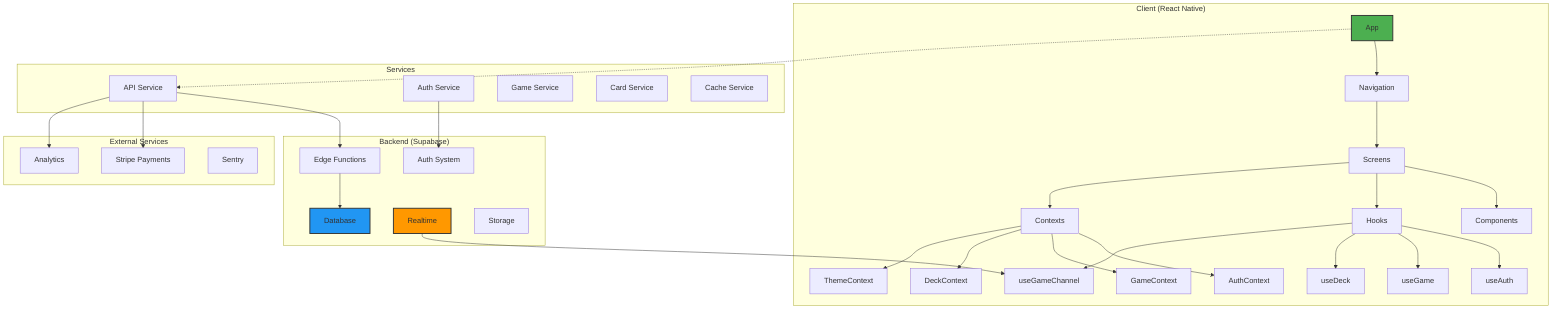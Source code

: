 graph TB
    subgraph "Client (React Native)"
        A[App] --> B[Navigation]
        B --> C[Screens]
        C --> D[Components]
        C --> E[Hooks]
        C --> F[Contexts]

        F --> G[AuthContext]
        F --> H[GameContext]
        F --> I[DeckContext]
        F --> J[ThemeContext]

        E --> K[useAuth]
        E --> L[useGame]
        E --> M[useDeck]
        E --> N[useGameChannel]
    end

    subgraph "Services"
        O[API Service]
        P[Auth Service]
        Q[Game Service]
        R[Card Service]
        S[Cache Service]
    end

    subgraph "Backend (Supabase)"
        T[Edge Functions]
        U[Database]
        V[Realtime]
        W[Storage]
        X[Auth System]
    end

    subgraph "External Services"
        Y[Stripe Payments]
        Z[Analytics]
        AA[Sentry]
    end

    A -.-> O
    O --> T
    T --> U
    V --> N
    P --> X
    O --> Y
    O --> Z

    style A fill:#4CAF50,stroke:#333,stroke-width:2px
    style U fill:#2196F3,stroke:#333,stroke-width:2px
    style V fill:#FF9800,stroke:#333,stroke-width:2px